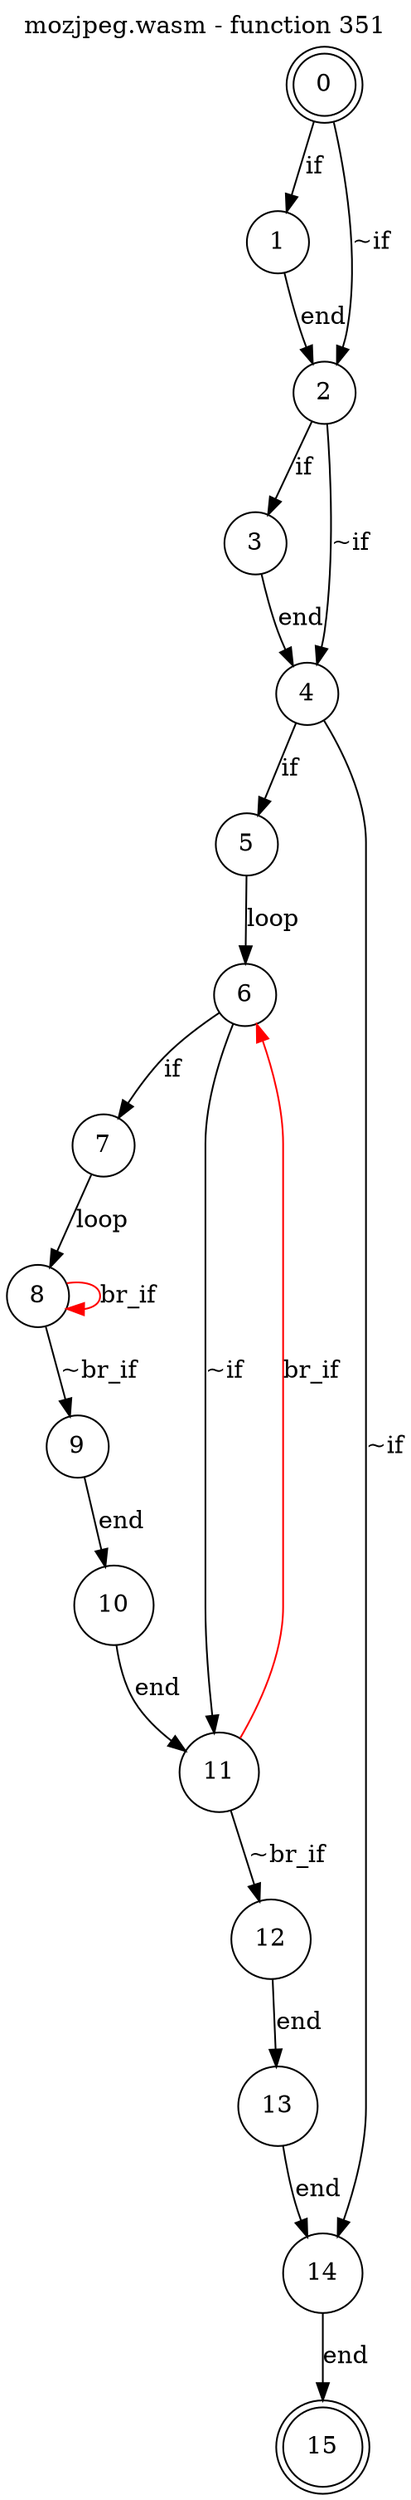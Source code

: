 digraph finite_state_machine {
    label = "mozjpeg.wasm - function 351"
    labelloc =  t
    labelfontsize = 16
    labelfontcolor = black
    labelfontname = "Helvetica"
    node [shape = doublecircle]; 0 15;
    node [shape = circle];
    0 -> 1[label = "if"];
    0 -> 2[label = "~if"];
    1 -> 2[label = "end"];
    2 -> 3[label = "if"];
    2 -> 4[label = "~if"];
    3 -> 4[label = "end"];
    4 -> 5[label = "if"];
    4 -> 14[label = "~if"];
    5 -> 6[label = "loop"];
    6 -> 7[label = "if"];
    6 -> 11[label = "~if"];
    7 -> 8[label = "loop"];
    8 -> 9[label = "~br_if"];
    8 -> 8[color="red" label = "br_if"];
    9 -> 10[label = "end"];
    10 -> 11[label = "end"];
    11 -> 12[label = "~br_if"];
    11 -> 6[color="red" label = "br_if"];
    12 -> 13[label = "end"];
    13 -> 14[label = "end"];
    14 -> 15[label = "end"];
}
